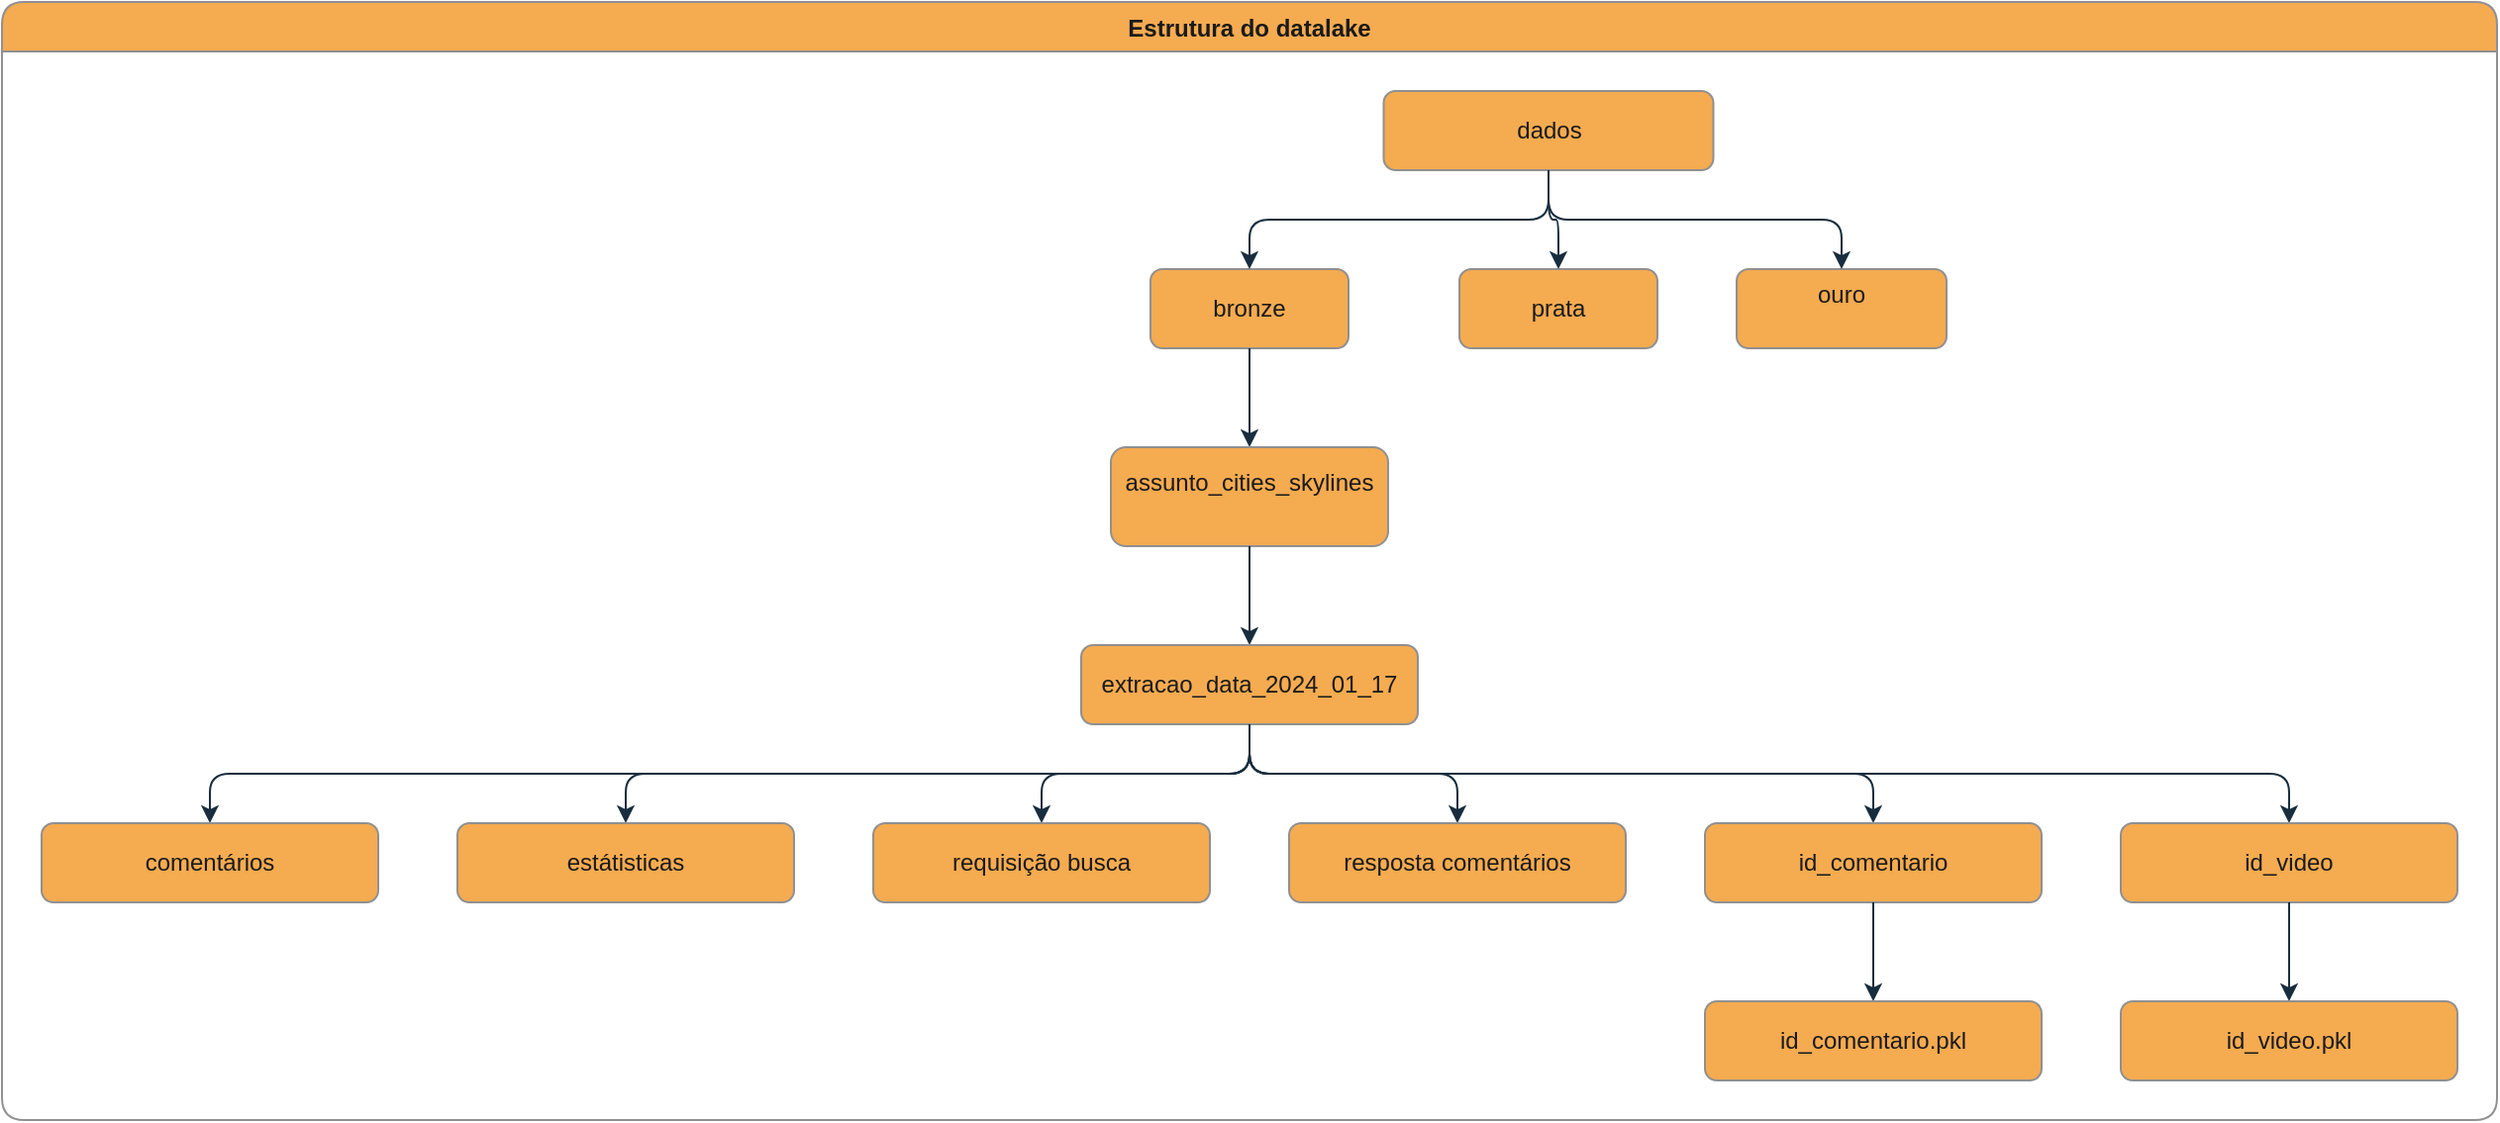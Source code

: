 <mxfile version="23.1.5" type="device">
  <diagram name="Página-1" id="qejhSJn-fDqpT_vBWD56">
    <mxGraphModel dx="1434" dy="835" grid="1" gridSize="10" guides="1" tooltips="1" connect="1" arrows="1" fold="1" page="1" pageScale="1" pageWidth="827" pageHeight="1169" math="0" shadow="0">
      <root>
        <mxCell id="0" />
        <mxCell id="1" parent="0" />
        <mxCell id="lnH2H5sUc7L23EP5K7P1-1" value="Estrutura do datalake" style="swimlane;startSize=25;horizontal=1;childLayout=treeLayout;horizontalTree=0;resizable=0;containerType=tree;fontSize=12;flipV=0;flipH=1;rounded=1;labelBackgroundColor=none;fillColor=#F5AB50;strokeColor=#909090;fontColor=#1A1A1A;direction=east;" parent="1" vertex="1">
          <mxGeometry x="100" y="40" width="1260" height="565" as="geometry" />
        </mxCell>
        <mxCell id="lnH2H5sUc7L23EP5K7P1-2" value="dados" style="whiteSpace=wrap;html=1;rounded=1;labelBackgroundColor=none;fillColor=#F5AB50;strokeColor=#909090;fontColor=#1A1A1A;" parent="lnH2H5sUc7L23EP5K7P1-1" vertex="1">
          <mxGeometry x="697.75" y="45" width="166.5" height="40" as="geometry" />
        </mxCell>
        <mxCell id="lnH2H5sUc7L23EP5K7P1-3" value="bronze" style="whiteSpace=wrap;html=1;rounded=1;labelBackgroundColor=none;fillColor=#F5AB50;strokeColor=#909090;fontColor=#1A1A1A;" parent="lnH2H5sUc7L23EP5K7P1-1" vertex="1">
          <mxGeometry x="580" y="135" width="100" height="40" as="geometry" />
        </mxCell>
        <mxCell id="lnH2H5sUc7L23EP5K7P1-4" value="" style="edgeStyle=elbowEdgeStyle;elbow=vertical;html=1;rounded=1;curved=0;sourcePerimeterSpacing=0;targetPerimeterSpacing=0;startSize=6;endSize=6;labelBackgroundColor=none;strokeColor=#182E3E;fontColor=default;" parent="lnH2H5sUc7L23EP5K7P1-1" source="lnH2H5sUc7L23EP5K7P1-2" target="lnH2H5sUc7L23EP5K7P1-3" edge="1">
          <mxGeometry relative="1" as="geometry" />
        </mxCell>
        <mxCell id="lnH2H5sUc7L23EP5K7P1-5" value="prata" style="whiteSpace=wrap;html=1;rounded=1;labelBackgroundColor=none;fillColor=#F5AB50;strokeColor=#909090;fontColor=#1A1A1A;" parent="lnH2H5sUc7L23EP5K7P1-1" vertex="1">
          <mxGeometry x="736" y="135" width="100" height="40" as="geometry" />
        </mxCell>
        <mxCell id="lnH2H5sUc7L23EP5K7P1-6" value="" style="edgeStyle=elbowEdgeStyle;elbow=vertical;html=1;rounded=1;curved=0;sourcePerimeterSpacing=0;targetPerimeterSpacing=0;startSize=6;endSize=6;labelBackgroundColor=none;strokeColor=#182E3E;fontColor=default;" parent="lnH2H5sUc7L23EP5K7P1-1" source="lnH2H5sUc7L23EP5K7P1-2" target="lnH2H5sUc7L23EP5K7P1-5" edge="1">
          <mxGeometry relative="1" as="geometry" />
        </mxCell>
        <mxCell id="lnH2H5sUc7L23EP5K7P1-9" value="" style="edgeStyle=elbowEdgeStyle;elbow=vertical;html=1;rounded=1;curved=0;sourcePerimeterSpacing=0;targetPerimeterSpacing=0;startSize=6;endSize=6;labelBackgroundColor=none;strokeColor=#182E3E;fontColor=default;" parent="lnH2H5sUc7L23EP5K7P1-1" source="lnH2H5sUc7L23EP5K7P1-3" target="lnH2H5sUc7L23EP5K7P1-10" edge="1">
          <mxGeometry relative="1" as="geometry">
            <mxPoint x="-5902.15" y="205" as="sourcePoint" />
          </mxGeometry>
        </mxCell>
        <mxCell id="lnH2H5sUc7L23EP5K7P1-10" value="assunto_cities_skylines&lt;div&gt;&lt;br/&gt;&lt;/div&gt;" style="whiteSpace=wrap;html=1;rounded=1;labelBackgroundColor=none;fillColor=#F5AB50;strokeColor=#909090;fontColor=#1A1A1A;" parent="lnH2H5sUc7L23EP5K7P1-1" vertex="1">
          <mxGeometry x="560" y="225" width="140" height="50" as="geometry" />
        </mxCell>
        <mxCell id="lnH2H5sUc7L23EP5K7P1-11" value="" style="edgeStyle=elbowEdgeStyle;elbow=vertical;html=1;rounded=1;curved=0;sourcePerimeterSpacing=0;targetPerimeterSpacing=0;startSize=6;endSize=6;labelBackgroundColor=none;strokeColor=#182E3E;fontColor=default;" parent="lnH2H5sUc7L23EP5K7P1-1" source="lnH2H5sUc7L23EP5K7P1-10" target="lnH2H5sUc7L23EP5K7P1-12" edge="1">
          <mxGeometry relative="1" as="geometry">
            <mxPoint x="-5762.15" y="295" as="sourcePoint" />
          </mxGeometry>
        </mxCell>
        <mxCell id="lnH2H5sUc7L23EP5K7P1-12" value="extracao_data_2024_01_17" style="whiteSpace=wrap;html=1;rounded=1;labelBackgroundColor=none;fillColor=#F5AB50;strokeColor=#909090;fontColor=#1A1A1A;" parent="lnH2H5sUc7L23EP5K7P1-1" vertex="1">
          <mxGeometry x="545" y="325" width="170" height="40" as="geometry" />
        </mxCell>
        <mxCell id="lnH2H5sUc7L23EP5K7P1-8" value="ouro&lt;div&gt;&lt;br/&gt;&lt;/div&gt;" style="whiteSpace=wrap;html=1;rounded=1;labelBackgroundColor=none;fillColor=#F5AB50;strokeColor=#909090;fontColor=#1A1A1A;" parent="lnH2H5sUc7L23EP5K7P1-1" vertex="1">
          <mxGeometry x="876" y="135" width="106" height="40" as="geometry" />
        </mxCell>
        <mxCell id="lnH2H5sUc7L23EP5K7P1-7" value="" style="edgeStyle=elbowEdgeStyle;elbow=vertical;html=1;rounded=1;curved=0;sourcePerimeterSpacing=0;targetPerimeterSpacing=0;startSize=6;endSize=6;labelBackgroundColor=none;strokeColor=#182E3E;fontColor=default;" parent="lnH2H5sUc7L23EP5K7P1-1" source="lnH2H5sUc7L23EP5K7P1-2" target="lnH2H5sUc7L23EP5K7P1-8" edge="1">
          <mxGeometry relative="1" as="geometry">
            <mxPoint x="-5683.15" y="205" as="sourcePoint" />
          </mxGeometry>
        </mxCell>
        <mxCell id="lnH2H5sUc7L23EP5K7P1-43" value="" style="edgeStyle=elbowEdgeStyle;elbow=vertical;html=1;rounded=1;curved=0;sourcePerimeterSpacing=0;targetPerimeterSpacing=0;startSize=6;endSize=6;labelBackgroundColor=none;strokeColor=#182E3E;fontColor=default;" parent="lnH2H5sUc7L23EP5K7P1-1" source="lnH2H5sUc7L23EP5K7P1-12" target="lnH2H5sUc7L23EP5K7P1-44" edge="1">
          <mxGeometry relative="1" as="geometry">
            <mxPoint x="-2372.5" y="385" as="sourcePoint" />
          </mxGeometry>
        </mxCell>
        <mxCell id="lnH2H5sUc7L23EP5K7P1-44" value="comentários" style="whiteSpace=wrap;html=1;rounded=1;labelBackgroundColor=none;fillColor=#F5AB50;strokeColor=#909090;fontColor=#1A1A1A;" parent="lnH2H5sUc7L23EP5K7P1-1" vertex="1">
          <mxGeometry x="20" y="415" width="170" height="40" as="geometry" />
        </mxCell>
        <mxCell id="lnH2H5sUc7L23EP5K7P1-45" value="" style="edgeStyle=elbowEdgeStyle;elbow=vertical;html=1;rounded=1;curved=0;sourcePerimeterSpacing=0;targetPerimeterSpacing=0;startSize=6;endSize=6;labelBackgroundColor=none;strokeColor=#182E3E;fontColor=default;" parent="lnH2H5sUc7L23EP5K7P1-1" source="lnH2H5sUc7L23EP5K7P1-12" target="lnH2H5sUc7L23EP5K7P1-46" edge="1">
          <mxGeometry relative="1" as="geometry">
            <mxPoint x="-2372.5" y="385" as="sourcePoint" />
          </mxGeometry>
        </mxCell>
        <mxCell id="lnH2H5sUc7L23EP5K7P1-46" value="estátisticas" style="whiteSpace=wrap;html=1;rounded=1;labelBackgroundColor=none;fillColor=#F5AB50;strokeColor=#909090;fontColor=#1A1A1A;" parent="lnH2H5sUc7L23EP5K7P1-1" vertex="1">
          <mxGeometry x="230" y="415" width="170" height="40" as="geometry" />
        </mxCell>
        <mxCell id="lnH2H5sUc7L23EP5K7P1-47" value="" style="edgeStyle=elbowEdgeStyle;elbow=vertical;html=1;rounded=1;curved=0;sourcePerimeterSpacing=0;targetPerimeterSpacing=0;startSize=6;endSize=6;labelBackgroundColor=none;strokeColor=#182E3E;fontColor=default;" parent="lnH2H5sUc7L23EP5K7P1-1" source="lnH2H5sUc7L23EP5K7P1-12" target="lnH2H5sUc7L23EP5K7P1-48" edge="1">
          <mxGeometry relative="1" as="geometry">
            <mxPoint x="-2073.5" y="385" as="sourcePoint" />
          </mxGeometry>
        </mxCell>
        <mxCell id="lnH2H5sUc7L23EP5K7P1-48" value="requisição busca" style="whiteSpace=wrap;html=1;rounded=1;labelBackgroundColor=none;fillColor=#F5AB50;strokeColor=#909090;fontColor=#1A1A1A;" parent="lnH2H5sUc7L23EP5K7P1-1" vertex="1">
          <mxGeometry x="440" y="415" width="170" height="40" as="geometry" />
        </mxCell>
        <mxCell id="lnH2H5sUc7L23EP5K7P1-49" value="" style="edgeStyle=elbowEdgeStyle;elbow=vertical;html=1;rounded=1;curved=0;sourcePerimeterSpacing=0;targetPerimeterSpacing=0;startSize=6;endSize=6;labelBackgroundColor=none;strokeColor=#182E3E;fontColor=default;" parent="lnH2H5sUc7L23EP5K7P1-1" source="lnH2H5sUc7L23EP5K7P1-12" target="lnH2H5sUc7L23EP5K7P1-50" edge="1">
          <mxGeometry relative="1" as="geometry">
            <mxPoint x="-1669.5" y="385" as="sourcePoint" />
          </mxGeometry>
        </mxCell>
        <mxCell id="lnH2H5sUc7L23EP5K7P1-50" value="resposta comentários" style="whiteSpace=wrap;html=1;rounded=1;labelBackgroundColor=none;fillColor=#F5AB50;strokeColor=#909090;fontColor=#1A1A1A;" parent="lnH2H5sUc7L23EP5K7P1-1" vertex="1">
          <mxGeometry x="650" y="415" width="170" height="40" as="geometry" />
        </mxCell>
        <mxCell id="61QKXgr3eSN-l1xJ9L11-3" value="" style="edgeStyle=elbowEdgeStyle;elbow=vertical;html=1;rounded=1;curved=0;sourcePerimeterSpacing=0;targetPerimeterSpacing=0;startSize=6;endSize=6;labelBackgroundColor=none;strokeColor=#182E3E;fontColor=default;" edge="1" target="61QKXgr3eSN-l1xJ9L11-4" source="lnH2H5sUc7L23EP5K7P1-12" parent="lnH2H5sUc7L23EP5K7P1-1">
          <mxGeometry relative="1" as="geometry">
            <mxPoint x="-520.5" y="315" as="sourcePoint" />
          </mxGeometry>
        </mxCell>
        <mxCell id="61QKXgr3eSN-l1xJ9L11-4" value="id_comentario" style="whiteSpace=wrap;html=1;rounded=1;labelBackgroundColor=none;fillColor=#F5AB50;strokeColor=#909090;fontColor=#1A1A1A;" vertex="1" parent="lnH2H5sUc7L23EP5K7P1-1">
          <mxGeometry x="860" y="415" width="170" height="40" as="geometry" />
        </mxCell>
        <mxCell id="61QKXgr3eSN-l1xJ9L11-5" value="" style="edgeStyle=elbowEdgeStyle;elbow=vertical;html=1;rounded=1;curved=0;sourcePerimeterSpacing=0;targetPerimeterSpacing=0;startSize=6;endSize=6;labelBackgroundColor=none;strokeColor=#182E3E;fontColor=default;" edge="1" target="61QKXgr3eSN-l1xJ9L11-6" source="61QKXgr3eSN-l1xJ9L11-4" parent="lnH2H5sUc7L23EP5K7P1-1">
          <mxGeometry relative="1" as="geometry">
            <mxPoint x="52.25" y="405" as="sourcePoint" />
          </mxGeometry>
        </mxCell>
        <mxCell id="61QKXgr3eSN-l1xJ9L11-6" value="id_comentario.pkl" style="whiteSpace=wrap;html=1;rounded=1;labelBackgroundColor=none;fillColor=#F5AB50;strokeColor=#909090;fontColor=#1A1A1A;" vertex="1" parent="lnH2H5sUc7L23EP5K7P1-1">
          <mxGeometry x="860" y="505" width="170" height="40" as="geometry" />
        </mxCell>
        <mxCell id="61QKXgr3eSN-l1xJ9L11-7" value="" style="edgeStyle=elbowEdgeStyle;elbow=vertical;html=1;rounded=1;curved=0;sourcePerimeterSpacing=0;targetPerimeterSpacing=0;startSize=6;endSize=6;labelBackgroundColor=none;strokeColor=#182E3E;fontColor=default;" edge="1" target="61QKXgr3eSN-l1xJ9L11-8" source="lnH2H5sUc7L23EP5K7P1-12" parent="lnH2H5sUc7L23EP5K7P1-1">
          <mxGeometry relative="1" as="geometry">
            <mxPoint x="52.25" y="405" as="sourcePoint" />
          </mxGeometry>
        </mxCell>
        <mxCell id="61QKXgr3eSN-l1xJ9L11-8" value="id_video" style="whiteSpace=wrap;html=1;rounded=1;labelBackgroundColor=none;fillColor=#F5AB50;strokeColor=#909090;fontColor=#1A1A1A;" vertex="1" parent="lnH2H5sUc7L23EP5K7P1-1">
          <mxGeometry x="1070" y="415" width="170" height="40" as="geometry" />
        </mxCell>
        <mxCell id="61QKXgr3eSN-l1xJ9L11-9" value="" style="edgeStyle=elbowEdgeStyle;elbow=vertical;html=1;rounded=1;curved=0;sourcePerimeterSpacing=0;targetPerimeterSpacing=0;startSize=6;endSize=6;labelBackgroundColor=none;strokeColor=#182E3E;fontColor=default;" edge="1" target="61QKXgr3eSN-l1xJ9L11-10" source="61QKXgr3eSN-l1xJ9L11-8" parent="lnH2H5sUc7L23EP5K7P1-1">
          <mxGeometry relative="1" as="geometry">
            <mxPoint x="730" y="405" as="sourcePoint" />
          </mxGeometry>
        </mxCell>
        <mxCell id="61QKXgr3eSN-l1xJ9L11-10" value="id_video.pkl" style="whiteSpace=wrap;html=1;rounded=1;labelBackgroundColor=none;fillColor=#F5AB50;strokeColor=#909090;fontColor=#1A1A1A;" vertex="1" parent="lnH2H5sUc7L23EP5K7P1-1">
          <mxGeometry x="1070" y="505" width="170" height="40" as="geometry" />
        </mxCell>
      </root>
    </mxGraphModel>
  </diagram>
</mxfile>
